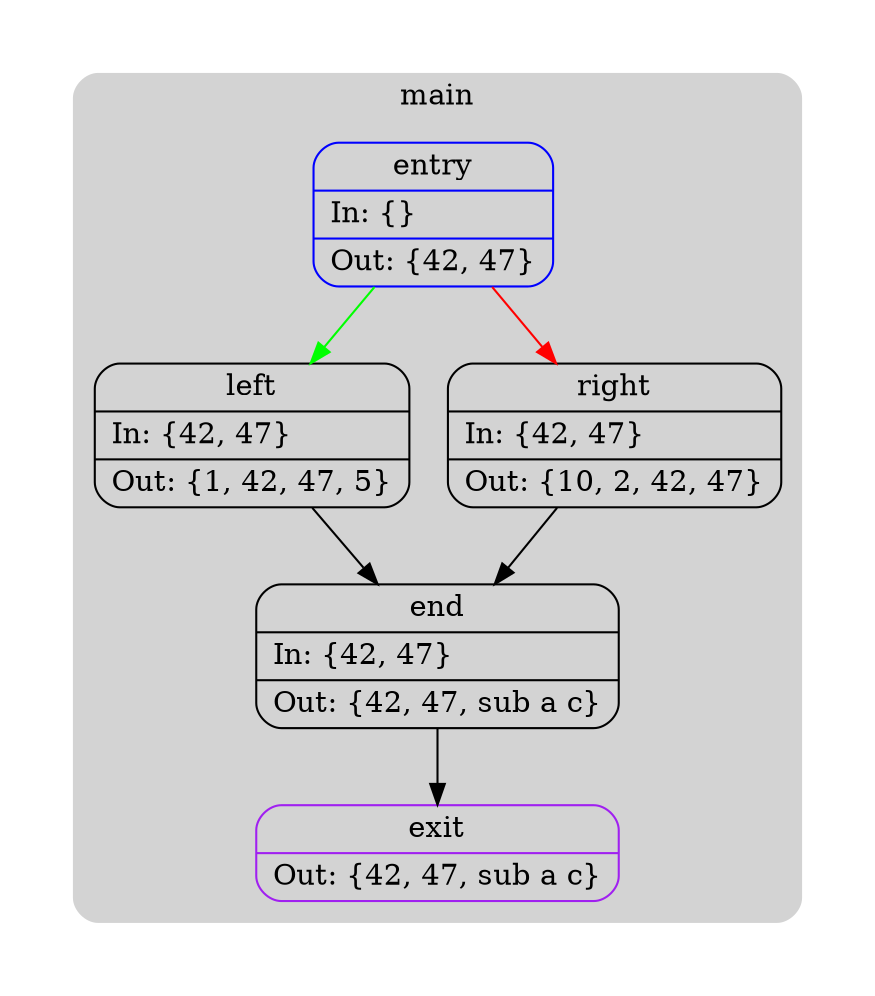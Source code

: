 digraph G {
  compound=true
  subgraph cluster_ {
    peripheries=0
    subgraph cluster_0_wrapper {
      peripheries=0
      margin=15
      subgraph cluster_0 {
        label="main"
        color=darkgray
        style=rounded
        bgcolor=lightgray
        margin=10
        cluster_0_0[label="{entry|In: \{\}\l|Out: \{42, 47\}\l}",shape=Mrecord,color=blue]
        cluster_0_1[label="{left|In: \{42, 47\}\l|Out: \{1, 42, 47, 5\}\l}",shape=Mrecord,color=black]
        cluster_0_2[label="{right|In: \{42, 47\}\l|Out: \{10, 2, 42, 47\}\l}",shape=Mrecord,color=black]
        cluster_0_3[label="{end|In: \{42, 47\}\l|Out: \{42, 47, sub a c\}\l}",shape=Mrecord,color=black]
        cluster_0_exit[label="{exit|Out: \{42, 47, sub a c\}\l}",shape=Mrecord,color=purple]
        cluster_0_0 -> cluster_0_1 [color=green]
        cluster_0_0 -> cluster_0_2 [color=red]
        cluster_0_1 -> cluster_0_3
        cluster_0_2 -> cluster_0_3
        cluster_0_3 -> cluster_0_exit [color=black]
      }
    }
  }
}

